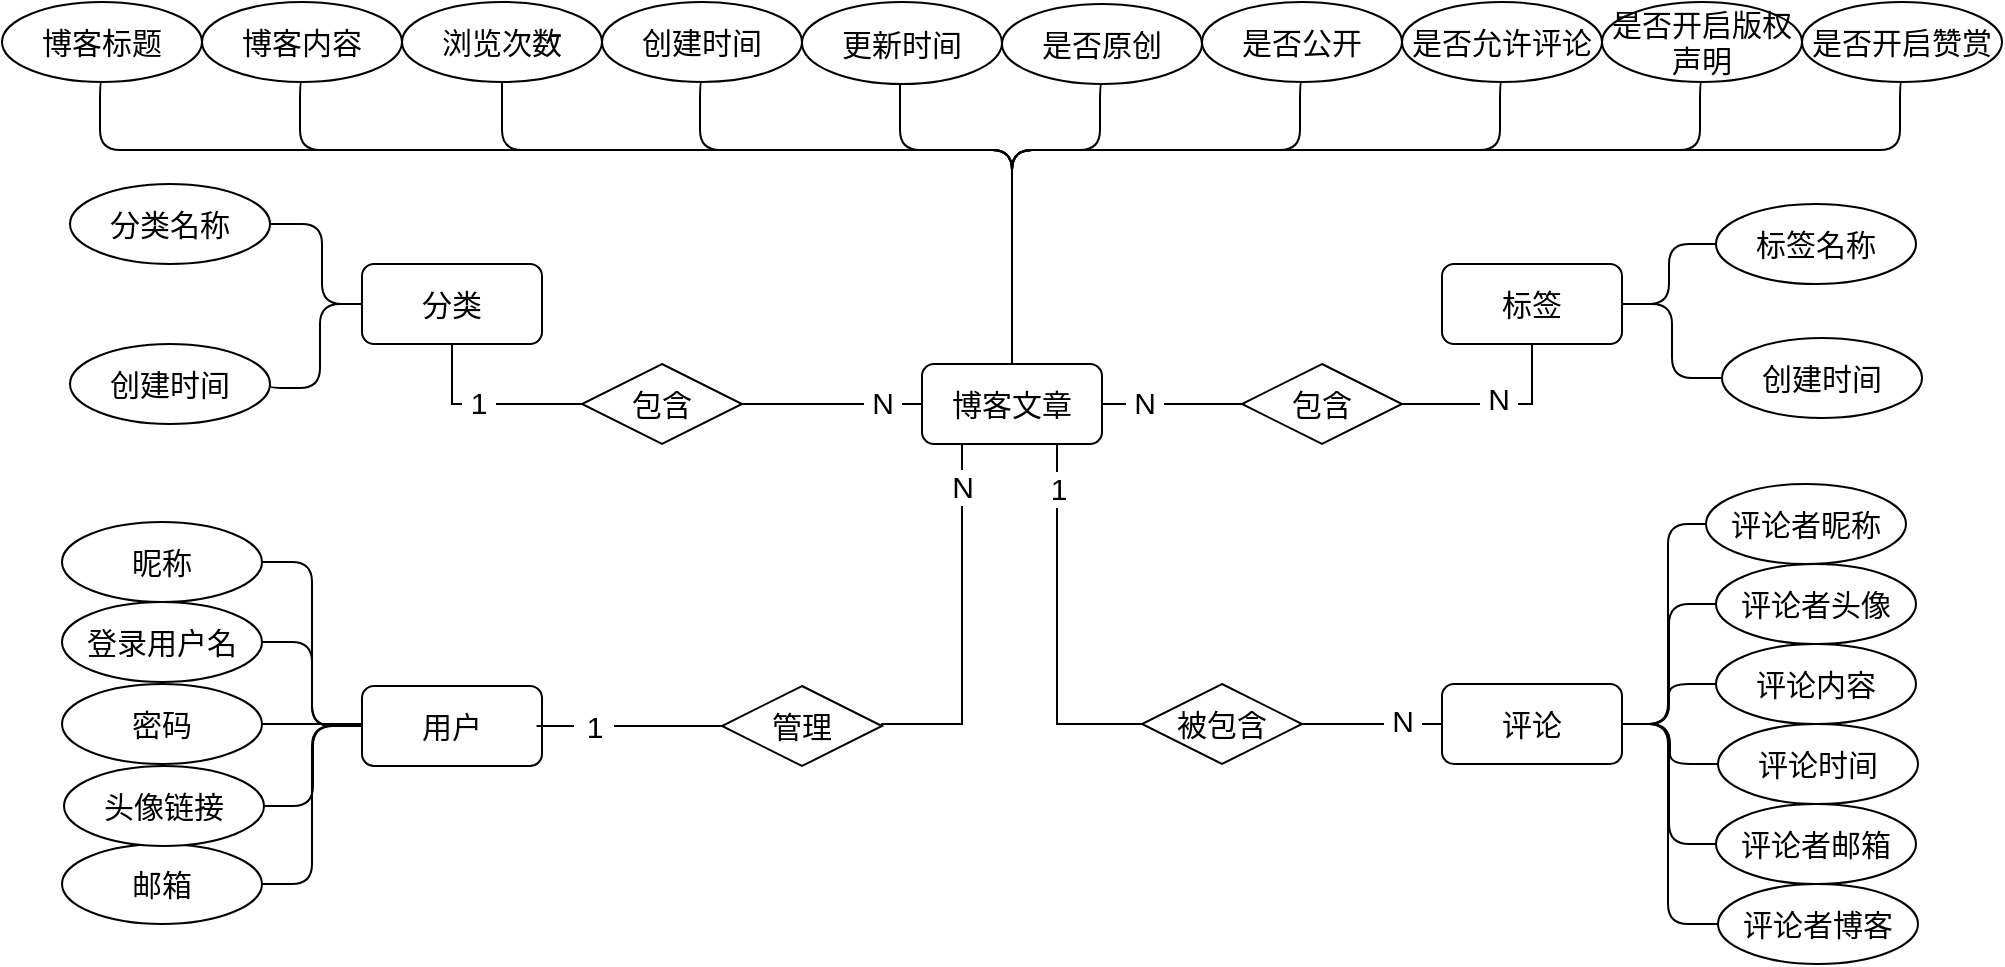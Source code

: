 <mxfile version="20.0.1" type="github">
  <diagram id="R2lEEEUBdFMjLlhIrx00" name="Page-1">
    <mxGraphModel dx="1185" dy="635" grid="0" gridSize="10" guides="1" tooltips="1" connect="1" arrows="1" fold="1" page="1" pageScale="1" pageWidth="1920" pageHeight="1200" math="0" shadow="0" extFonts="Permanent Marker^https://fonts.googleapis.com/css?family=Permanent+Marker">
      <root>
        <mxCell id="0" />
        <mxCell id="1" parent="0" />
        <mxCell id="c2yxqj--p-VrBpvTJwJd-69" style="edgeStyle=orthogonalEdgeStyle;shape=connector;rounded=1;orthogonalLoop=1;jettySize=auto;html=1;entryX=0.5;entryY=1;entryDx=0;entryDy=0;labelBackgroundColor=default;fontFamily=Helvetica;fontSize=15;fontColor=default;endArrow=none;strokeColor=default;elbow=vertical;startArrow=none;startFill=0;endFill=0;exitX=0.5;exitY=0;exitDx=0;exitDy=0;" parent="1" source="c2yxqj--p-VrBpvTJwJd-6" target="LIFqvjolKqb7WYlbw5WB-24" edge="1">
          <mxGeometry relative="1" as="geometry">
            <Array as="points">
              <mxPoint x="775" y="313" />
              <mxPoint x="319" y="313" />
            </Array>
            <mxPoint x="318" y="274" as="targetPoint" />
          </mxGeometry>
        </mxCell>
        <mxCell id="c2yxqj--p-VrBpvTJwJd-71" style="edgeStyle=orthogonalEdgeStyle;shape=connector;rounded=1;orthogonalLoop=1;jettySize=auto;html=1;entryX=0.5;entryY=1;entryDx=0;entryDy=0;labelBackgroundColor=default;fontFamily=Helvetica;fontSize=15;fontColor=default;startArrow=none;startFill=0;endArrow=none;endFill=0;strokeColor=default;elbow=vertical;exitX=0.5;exitY=0;exitDx=0;exitDy=0;" parent="1" source="c2yxqj--p-VrBpvTJwJd-6" target="LIFqvjolKqb7WYlbw5WB-25" edge="1">
          <mxGeometry relative="1" as="geometry">
            <Array as="points">
              <mxPoint x="775" y="313" />
              <mxPoint x="419" y="313" />
            </Array>
            <mxPoint x="418" y="274" as="targetPoint" />
          </mxGeometry>
        </mxCell>
        <mxCell id="c2yxqj--p-VrBpvTJwJd-76" style="edgeStyle=orthogonalEdgeStyle;shape=connector;rounded=1;orthogonalLoop=1;jettySize=auto;html=1;entryX=0.5;entryY=1;entryDx=0;entryDy=0;labelBackgroundColor=default;fontFamily=Helvetica;fontSize=15;fontColor=default;startArrow=none;startFill=0;endArrow=none;endFill=0;strokeColor=default;elbow=vertical;exitX=0.5;exitY=0;exitDx=0;exitDy=0;" parent="1" source="c2yxqj--p-VrBpvTJwJd-6" target="LIFqvjolKqb7WYlbw5WB-34" edge="1">
          <mxGeometry relative="1" as="geometry">
            <Array as="points">
              <mxPoint x="775" y="313" />
              <mxPoint x="619" y="313" />
            </Array>
            <mxPoint x="618" y="274" as="targetPoint" />
          </mxGeometry>
        </mxCell>
        <mxCell id="c2yxqj--p-VrBpvTJwJd-77" style="edgeStyle=orthogonalEdgeStyle;shape=connector;rounded=1;orthogonalLoop=1;jettySize=auto;html=1;labelBackgroundColor=default;fontFamily=Helvetica;fontSize=15;fontColor=default;startArrow=none;startFill=0;endArrow=none;endFill=0;strokeColor=default;elbow=vertical;" parent="1" source="c2yxqj--p-VrBpvTJwJd-6" target="LIFqvjolKqb7WYlbw5WB-33" edge="1">
          <mxGeometry relative="1" as="geometry">
            <Array as="points">
              <mxPoint x="775" y="313" />
              <mxPoint x="719" y="313" />
            </Array>
            <mxPoint x="718" y="274" as="targetPoint" />
          </mxGeometry>
        </mxCell>
        <mxCell id="c2yxqj--p-VrBpvTJwJd-78" style="edgeStyle=orthogonalEdgeStyle;shape=connector;rounded=1;orthogonalLoop=1;jettySize=auto;html=1;entryX=0.5;entryY=1;entryDx=0;entryDy=0;labelBackgroundColor=default;fontFamily=Helvetica;fontSize=15;fontColor=default;startArrow=none;startFill=0;endArrow=none;endFill=0;strokeColor=default;elbow=vertical;" parent="1" source="c2yxqj--p-VrBpvTJwJd-6" target="LIFqvjolKqb7WYlbw5WB-32" edge="1">
          <mxGeometry relative="1" as="geometry">
            <Array as="points">
              <mxPoint x="775" y="313" />
              <mxPoint x="819" y="313" />
            </Array>
            <mxPoint x="818" y="274" as="targetPoint" />
          </mxGeometry>
        </mxCell>
        <mxCell id="c2yxqj--p-VrBpvTJwJd-79" style="edgeStyle=orthogonalEdgeStyle;shape=connector;rounded=1;orthogonalLoop=1;jettySize=auto;html=1;labelBackgroundColor=default;fontFamily=Helvetica;fontSize=15;fontColor=default;startArrow=none;startFill=0;endArrow=none;endFill=0;strokeColor=default;elbow=vertical;exitX=0.5;exitY=0;exitDx=0;exitDy=0;entryX=0.5;entryY=1;entryDx=0;entryDy=0;" parent="1" source="c2yxqj--p-VrBpvTJwJd-6" target="LIFqvjolKqb7WYlbw5WB-31" edge="1">
          <mxGeometry relative="1" as="geometry">
            <Array as="points">
              <mxPoint x="775" y="313" />
              <mxPoint x="919" y="313" />
            </Array>
            <mxPoint x="918" y="274" as="targetPoint" />
          </mxGeometry>
        </mxCell>
        <mxCell id="c2yxqj--p-VrBpvTJwJd-80" style="edgeStyle=orthogonalEdgeStyle;shape=connector;rounded=1;orthogonalLoop=1;jettySize=auto;html=1;entryX=0.5;entryY=1;entryDx=0;entryDy=0;labelBackgroundColor=default;fontFamily=Helvetica;fontSize=15;fontColor=default;startArrow=none;startFill=0;endArrow=none;endFill=0;strokeColor=default;elbow=vertical;exitX=0.5;exitY=0;exitDx=0;exitDy=0;" parent="1" source="c2yxqj--p-VrBpvTJwJd-6" target="LIFqvjolKqb7WYlbw5WB-39" edge="1">
          <mxGeometry relative="1" as="geometry">
            <Array as="points">
              <mxPoint x="775" y="313" />
              <mxPoint x="1019" y="313" />
            </Array>
            <mxPoint x="1018" y="274" as="targetPoint" />
          </mxGeometry>
        </mxCell>
        <mxCell id="c2yxqj--p-VrBpvTJwJd-81" style="edgeStyle=orthogonalEdgeStyle;shape=connector;rounded=1;orthogonalLoop=1;jettySize=auto;html=1;entryX=0.5;entryY=1;entryDx=0;entryDy=0;labelBackgroundColor=default;fontFamily=Helvetica;fontSize=15;fontColor=default;startArrow=none;startFill=0;endArrow=none;endFill=0;strokeColor=default;elbow=vertical;exitX=0.5;exitY=0;exitDx=0;exitDy=0;" parent="1" source="c2yxqj--p-VrBpvTJwJd-6" target="LIFqvjolKqb7WYlbw5WB-38" edge="1">
          <mxGeometry relative="1" as="geometry">
            <Array as="points">
              <mxPoint x="775" y="313" />
              <mxPoint x="1119" y="313" />
            </Array>
            <mxPoint x="1118" y="274" as="targetPoint" />
          </mxGeometry>
        </mxCell>
        <mxCell id="c2yxqj--p-VrBpvTJwJd-82" style="edgeStyle=orthogonalEdgeStyle;shape=connector;rounded=1;orthogonalLoop=1;jettySize=auto;html=1;entryX=0.5;entryY=1;entryDx=0;entryDy=0;labelBackgroundColor=default;fontFamily=Helvetica;fontSize=15;fontColor=default;startArrow=none;startFill=0;endArrow=none;endFill=0;strokeColor=default;elbow=vertical;exitX=0.5;exitY=0;exitDx=0;exitDy=0;" parent="1" source="c2yxqj--p-VrBpvTJwJd-6" target="LIFqvjolKqb7WYlbw5WB-37" edge="1">
          <mxGeometry relative="1" as="geometry">
            <Array as="points">
              <mxPoint x="775" y="313" />
              <mxPoint x="1219" y="313" />
            </Array>
            <mxPoint x="1218" y="274" as="targetPoint" />
          </mxGeometry>
        </mxCell>
        <mxCell id="LIFqvjolKqb7WYlbw5WB-16" style="edgeStyle=orthogonalEdgeStyle;rounded=0;orthogonalLoop=1;jettySize=auto;html=1;entryX=0.5;entryY=1;entryDx=0;entryDy=0;fontSize=15;endArrow=none;endFill=0;startArrow=none;" parent="1" source="LIFqvjolKqb7WYlbw5WB-65" target="c2yxqj--p-VrBpvTJwJd-93" edge="1">
          <mxGeometry relative="1" as="geometry" />
        </mxCell>
        <mxCell id="LIFqvjolKqb7WYlbw5WB-21" value="&amp;nbsp;N&amp;nbsp;" style="edgeLabel;html=1;align=center;verticalAlign=middle;resizable=0;points=[];fontSize=15;" parent="LIFqvjolKqb7WYlbw5WB-16" vertex="1" connectable="0">
          <mxGeometry x="0.746" relative="1" as="geometry">
            <mxPoint x="-17" y="15" as="offset" />
          </mxGeometry>
        </mxCell>
        <mxCell id="LIFqvjolKqb7WYlbw5WB-35" style="edgeStyle=orthogonalEdgeStyle;orthogonalLoop=1;jettySize=auto;html=1;entryX=0.5;entryY=1;entryDx=0;entryDy=0;fontSize=15;endArrow=none;endFill=0;rounded=1;" parent="1" target="LIFqvjolKqb7WYlbw5WB-28" edge="1">
          <mxGeometry relative="1" as="geometry">
            <mxPoint x="775" y="423" as="sourcePoint" />
            <mxPoint x="520" y="281" as="targetPoint" />
            <Array as="points">
              <mxPoint x="775" y="313" />
              <mxPoint x="520" y="313" />
            </Array>
          </mxGeometry>
        </mxCell>
        <mxCell id="c2yxqj--p-VrBpvTJwJd-6" value="博客文章" style="rounded=1;whiteSpace=wrap;html=1;fontSize=15;" parent="1" vertex="1">
          <mxGeometry x="730" y="420" width="90" height="40" as="geometry" />
        </mxCell>
        <mxCell id="c2yxqj--p-VrBpvTJwJd-85" style="edgeStyle=orthogonalEdgeStyle;shape=connector;rounded=1;orthogonalLoop=1;jettySize=auto;html=1;entryX=1;entryY=0.5;entryDx=0;entryDy=0;labelBackgroundColor=default;fontFamily=Helvetica;fontSize=15;fontColor=default;startArrow=none;startFill=0;endArrow=none;endFill=0;strokeColor=default;elbow=vertical;" parent="1" source="c2yxqj--p-VrBpvTJwJd-44" target="LIFqvjolKqb7WYlbw5WB-42" edge="1">
          <mxGeometry relative="1" as="geometry">
            <Array as="points">
              <mxPoint x="430" y="390" />
              <mxPoint x="430" y="350" />
            </Array>
            <mxPoint x="404" y="350" as="targetPoint" />
          </mxGeometry>
        </mxCell>
        <mxCell id="c2yxqj--p-VrBpvTJwJd-87" style="edgeStyle=orthogonalEdgeStyle;shape=connector;rounded=1;orthogonalLoop=1;jettySize=auto;html=1;entryX=1;entryY=0.5;entryDx=0;entryDy=0;labelBackgroundColor=default;fontFamily=Helvetica;fontSize=15;fontColor=default;startArrow=none;startFill=0;endArrow=none;endFill=0;strokeColor=default;elbow=vertical;" parent="1" source="c2yxqj--p-VrBpvTJwJd-44" target="LIFqvjolKqb7WYlbw5WB-41" edge="1">
          <mxGeometry relative="1" as="geometry">
            <Array as="points">
              <mxPoint x="429" y="390" />
              <mxPoint x="429" y="432" />
              <mxPoint x="404" y="432" />
            </Array>
            <mxPoint x="404" y="432" as="targetPoint" />
          </mxGeometry>
        </mxCell>
        <mxCell id="LIFqvjolKqb7WYlbw5WB-17" style="edgeStyle=orthogonalEdgeStyle;rounded=0;orthogonalLoop=1;jettySize=auto;html=1;entryX=0;entryY=0.5;entryDx=0;entryDy=0;fontSize=15;endArrow=none;endFill=0;exitX=1;exitY=0.5;exitDx=0;exitDy=0;startArrow=none;" parent="1" source="LIFqvjolKqb7WYlbw5WB-56" target="c2yxqj--p-VrBpvTJwJd-6" edge="1">
          <mxGeometry relative="1" as="geometry" />
        </mxCell>
        <mxCell id="LIFqvjolKqb7WYlbw5WB-19" value="&amp;nbsp;N&amp;nbsp;" style="edgeLabel;html=1;align=center;verticalAlign=middle;resizable=0;points=[];fontSize=15;" parent="LIFqvjolKqb7WYlbw5WB-17" vertex="1" connectable="0">
          <mxGeometry x="0.692" relative="1" as="geometry">
            <mxPoint x="-6" y="-1" as="offset" />
          </mxGeometry>
        </mxCell>
        <mxCell id="c2yxqj--p-VrBpvTJwJd-44" value="分类" style="rounded=1;whiteSpace=wrap;html=1;fontSize=15;" parent="1" vertex="1">
          <mxGeometry x="450" y="370" width="90" height="40" as="geometry" />
        </mxCell>
        <mxCell id="c2yxqj--p-VrBpvTJwJd-47" value="用户" style="rounded=1;whiteSpace=wrap;html=1;fontSize=15;" parent="1" vertex="1">
          <mxGeometry x="450" y="581" width="90" height="40" as="geometry" />
        </mxCell>
        <mxCell id="c2yxqj--p-VrBpvTJwJd-98" style="edgeStyle=orthogonalEdgeStyle;shape=connector;rounded=1;orthogonalLoop=1;jettySize=auto;html=1;entryX=0;entryY=0.5;entryDx=0;entryDy=0;labelBackgroundColor=default;fontFamily=Helvetica;fontSize=15;fontColor=default;startArrow=none;startFill=0;endArrow=none;endFill=0;strokeColor=default;elbow=vertical;exitX=1;exitY=0.5;exitDx=0;exitDy=0;" parent="1" source="LIFqvjolKqb7WYlbw5WB-50" target="c2yxqj--p-VrBpvTJwJd-47" edge="1">
          <mxGeometry relative="1" as="geometry">
            <mxPoint x="404" y="500" as="sourcePoint" />
          </mxGeometry>
        </mxCell>
        <mxCell id="c2yxqj--p-VrBpvTJwJd-102" style="edgeStyle=orthogonalEdgeStyle;shape=connector;rounded=1;orthogonalLoop=1;jettySize=auto;html=1;entryX=0;entryY=0.5;entryDx=0;entryDy=0;labelBackgroundColor=default;fontFamily=Helvetica;fontSize=15;fontColor=default;startArrow=none;startFill=0;endArrow=none;endFill=0;strokeColor=default;elbow=vertical;exitX=1;exitY=0.5;exitDx=0;exitDy=0;" parent="1" source="LIFqvjolKqb7WYlbw5WB-46" target="c2yxqj--p-VrBpvTJwJd-47" edge="1">
          <mxGeometry relative="1" as="geometry">
            <mxPoint x="404" y="700" as="sourcePoint" />
          </mxGeometry>
        </mxCell>
        <mxCell id="c2yxqj--p-VrBpvTJwJd-99" style="edgeStyle=orthogonalEdgeStyle;shape=connector;rounded=1;orthogonalLoop=1;jettySize=auto;html=1;entryX=0;entryY=0.5;entryDx=0;entryDy=0;labelBackgroundColor=default;fontFamily=Helvetica;fontSize=15;fontColor=default;startArrow=none;startFill=0;endArrow=none;endFill=0;strokeColor=default;elbow=vertical;exitX=1;exitY=0.5;exitDx=0;exitDy=0;" parent="1" source="LIFqvjolKqb7WYlbw5WB-49" target="c2yxqj--p-VrBpvTJwJd-47" edge="1">
          <mxGeometry relative="1" as="geometry">
            <mxPoint x="404" y="550" as="sourcePoint" />
          </mxGeometry>
        </mxCell>
        <mxCell id="c2yxqj--p-VrBpvTJwJd-101" style="edgeStyle=orthogonalEdgeStyle;shape=connector;rounded=1;orthogonalLoop=1;jettySize=auto;html=1;entryX=0;entryY=0.5;entryDx=0;entryDy=0;labelBackgroundColor=default;fontFamily=Helvetica;fontSize=15;fontColor=default;startArrow=none;startFill=0;endArrow=none;endFill=0;strokeColor=default;elbow=vertical;exitX=1;exitY=0.5;exitDx=0;exitDy=0;" parent="1" source="LIFqvjolKqb7WYlbw5WB-47" target="c2yxqj--p-VrBpvTJwJd-47" edge="1">
          <mxGeometry relative="1" as="geometry">
            <mxPoint x="405" y="650" as="sourcePoint" />
          </mxGeometry>
        </mxCell>
        <mxCell id="c2yxqj--p-VrBpvTJwJd-100" style="edgeStyle=orthogonalEdgeStyle;shape=connector;rounded=1;orthogonalLoop=1;jettySize=auto;html=1;labelBackgroundColor=default;fontFamily=Helvetica;fontSize=15;fontColor=default;startArrow=none;startFill=0;endArrow=none;endFill=0;strokeColor=default;elbow=vertical;exitX=1;exitY=0.5;exitDx=0;exitDy=0;" parent="1" source="LIFqvjolKqb7WYlbw5WB-48" edge="1">
          <mxGeometry relative="1" as="geometry">
            <mxPoint x="450" y="600" as="targetPoint" />
            <mxPoint x="404" y="600" as="sourcePoint" />
          </mxGeometry>
        </mxCell>
        <mxCell id="c2yxqj--p-VrBpvTJwJd-105" style="edgeStyle=orthogonalEdgeStyle;shape=connector;rounded=1;orthogonalLoop=1;jettySize=auto;html=1;entryX=0;entryY=0.5;entryDx=0;entryDy=0;labelBackgroundColor=default;fontFamily=Helvetica;fontSize=15;fontColor=default;startArrow=none;startFill=0;endArrow=none;endFill=0;strokeColor=default;elbow=vertical;" parent="1" source="c2yxqj--p-VrBpvTJwJd-58" target="LIFqvjolKqb7WYlbw5WB-43" edge="1">
          <mxGeometry relative="1" as="geometry">
            <mxPoint x="1127" y="580" as="targetPoint" />
          </mxGeometry>
        </mxCell>
        <mxCell id="c2yxqj--p-VrBpvTJwJd-106" style="edgeStyle=orthogonalEdgeStyle;shape=connector;rounded=1;orthogonalLoop=1;jettySize=auto;html=1;entryX=0;entryY=0.5;entryDx=0;entryDy=0;labelBackgroundColor=default;fontFamily=Helvetica;fontSize=15;fontColor=default;startArrow=none;startFill=0;endArrow=none;endFill=0;strokeColor=default;elbow=vertical;" parent="1" source="c2yxqj--p-VrBpvTJwJd-58" target="LIFqvjolKqb7WYlbw5WB-30" edge="1">
          <mxGeometry relative="1" as="geometry">
            <mxPoint x="1127" y="630" as="targetPoint" />
          </mxGeometry>
        </mxCell>
        <mxCell id="FPMjsRc1nk5CguhOjK7x-5" style="edgeStyle=orthogonalEdgeStyle;rounded=1;orthogonalLoop=1;jettySize=auto;html=1;entryX=0;entryY=0.5;entryDx=0;entryDy=0;endArrow=none;endFill=0;" parent="1" edge="1">
          <mxGeometry relative="1" as="geometry">
            <mxPoint x="1083" y="600" as="sourcePoint" />
            <mxPoint x="1131" y="700" as="targetPoint" />
            <Array as="points">
              <mxPoint x="1103" y="600" />
              <mxPoint x="1103" y="700" />
            </Array>
          </mxGeometry>
        </mxCell>
        <mxCell id="FPMjsRc1nk5CguhOjK7x-6" style="edgeStyle=orthogonalEdgeStyle;rounded=1;orthogonalLoop=1;jettySize=auto;html=1;entryX=0;entryY=0.5;entryDx=0;entryDy=0;endArrow=none;endFill=0;" parent="1" source="c2yxqj--p-VrBpvTJwJd-58" target="LIFqvjolKqb7WYlbw5WB-29" edge="1">
          <mxGeometry relative="1" as="geometry">
            <mxPoint x="1127" y="680" as="targetPoint" />
          </mxGeometry>
        </mxCell>
        <mxCell id="LIFqvjolKqb7WYlbw5WB-9" style="edgeStyle=orthogonalEdgeStyle;rounded=0;orthogonalLoop=1;jettySize=auto;html=1;entryX=0.75;entryY=1;entryDx=0;entryDy=0;fontSize=15;endArrow=none;endFill=0;startArrow=none;" parent="1" source="LIFqvjolKqb7WYlbw5WB-79" target="c2yxqj--p-VrBpvTJwJd-6" edge="1">
          <mxGeometry relative="1" as="geometry" />
        </mxCell>
        <mxCell id="LIFqvjolKqb7WYlbw5WB-10" value="&amp;nbsp;1&amp;nbsp;" style="edgeLabel;html=1;align=center;verticalAlign=middle;resizable=0;points=[];fontSize=15;" parent="LIFqvjolKqb7WYlbw5WB-9" vertex="1" connectable="0">
          <mxGeometry x="0.759" y="3" relative="1" as="geometry">
            <mxPoint x="3" as="offset" />
          </mxGeometry>
        </mxCell>
        <mxCell id="LIFqvjolKqb7WYlbw5WB-53" style="edgeStyle=orthogonalEdgeStyle;rounded=1;orthogonalLoop=1;jettySize=auto;html=1;entryX=0;entryY=0.5;entryDx=0;entryDy=0;fontSize=15;endArrow=none;endFill=0;" parent="1" source="c2yxqj--p-VrBpvTJwJd-58" target="LIFqvjolKqb7WYlbw5WB-52" edge="1">
          <mxGeometry relative="1" as="geometry" />
        </mxCell>
        <mxCell id="LIFqvjolKqb7WYlbw5WB-54" style="edgeStyle=orthogonalEdgeStyle;rounded=1;orthogonalLoop=1;jettySize=auto;html=1;entryX=0;entryY=0.5;entryDx=0;entryDy=0;fontSize=15;endArrow=none;endFill=0;" parent="1" edge="1">
          <mxGeometry relative="1" as="geometry">
            <mxPoint x="1082" y="600" as="sourcePoint" />
            <mxPoint x="1124" y="500" as="targetPoint" />
            <Array as="points">
              <mxPoint x="1103" y="600" />
              <mxPoint x="1103" y="500" />
            </Array>
          </mxGeometry>
        </mxCell>
        <mxCell id="c2yxqj--p-VrBpvTJwJd-58" value="评论" style="rounded=1;whiteSpace=wrap;html=1;fontSize=15;" parent="1" vertex="1">
          <mxGeometry x="990" y="580" width="90" height="40" as="geometry" />
        </mxCell>
        <mxCell id="c2yxqj--p-VrBpvTJwJd-96" style="edgeStyle=orthogonalEdgeStyle;shape=connector;rounded=1;orthogonalLoop=1;jettySize=auto;html=1;entryX=0;entryY=0.5;entryDx=0;entryDy=0;labelBackgroundColor=default;fontFamily=Helvetica;fontSize=15;fontColor=default;startArrow=none;startFill=0;endArrow=none;endFill=0;strokeColor=default;elbow=vertical;" parent="1" source="c2yxqj--p-VrBpvTJwJd-93" target="LIFqvjolKqb7WYlbw5WB-40" edge="1">
          <mxGeometry relative="1" as="geometry">
            <mxPoint x="1127" y="350" as="targetPoint" />
          </mxGeometry>
        </mxCell>
        <mxCell id="c2yxqj--p-VrBpvTJwJd-97" style="edgeStyle=orthogonalEdgeStyle;shape=connector;rounded=1;orthogonalLoop=1;jettySize=auto;html=1;entryX=0;entryY=0.5;entryDx=0;entryDy=0;labelBackgroundColor=default;fontFamily=Helvetica;fontSize=15;fontColor=default;startArrow=none;startFill=0;endArrow=none;endFill=0;strokeColor=default;elbow=vertical;" parent="1" source="c2yxqj--p-VrBpvTJwJd-93" target="LIFqvjolKqb7WYlbw5WB-36" edge="1">
          <mxGeometry relative="1" as="geometry">
            <mxPoint x="1127" y="430" as="targetPoint" />
          </mxGeometry>
        </mxCell>
        <mxCell id="c2yxqj--p-VrBpvTJwJd-93" value="标签" style="rounded=1;whiteSpace=wrap;html=1;fontSize=15;" parent="1" vertex="1">
          <mxGeometry x="990" y="370" width="90" height="40" as="geometry" />
        </mxCell>
        <mxCell id="LIFqvjolKqb7WYlbw5WB-24" value="博客标题" style="ellipse;whiteSpace=wrap;html=1;fontSize=15;" parent="1" vertex="1">
          <mxGeometry x="270" y="239" width="100" height="40" as="geometry" />
        </mxCell>
        <mxCell id="LIFqvjolKqb7WYlbw5WB-25" value="博客内容" style="ellipse;whiteSpace=wrap;html=1;fontSize=15;" parent="1" vertex="1">
          <mxGeometry x="370" y="239" width="100" height="40" as="geometry" />
        </mxCell>
        <mxCell id="LIFqvjolKqb7WYlbw5WB-27" value="评论者博客" style="ellipse;whiteSpace=wrap;html=1;fontSize=15;" parent="1" vertex="1">
          <mxGeometry x="1128" y="680" width="100" height="40" as="geometry" />
        </mxCell>
        <mxCell id="LIFqvjolKqb7WYlbw5WB-28" value="浏览次数" style="ellipse;whiteSpace=wrap;html=1;fontSize=15;" parent="1" vertex="1">
          <mxGeometry x="470" y="239" width="100" height="40" as="geometry" />
        </mxCell>
        <mxCell id="LIFqvjolKqb7WYlbw5WB-29" value="评论者邮箱" style="ellipse;whiteSpace=wrap;html=1;fontSize=15;" parent="1" vertex="1">
          <mxGeometry x="1127" y="640" width="100" height="40" as="geometry" />
        </mxCell>
        <mxCell id="LIFqvjolKqb7WYlbw5WB-30" value="评论时间" style="ellipse;whiteSpace=wrap;html=1;fontSize=15;" parent="1" vertex="1">
          <mxGeometry x="1128" y="600" width="100" height="40" as="geometry" />
        </mxCell>
        <mxCell id="LIFqvjolKqb7WYlbw5WB-31" value="是否公开" style="ellipse;whiteSpace=wrap;html=1;fontSize=15;" parent="1" vertex="1">
          <mxGeometry x="870" y="239" width="100" height="40" as="geometry" />
        </mxCell>
        <mxCell id="LIFqvjolKqb7WYlbw5WB-32" value="是否原创" style="ellipse;whiteSpace=wrap;html=1;fontSize=15;" parent="1" vertex="1">
          <mxGeometry x="770" y="240" width="100" height="40" as="geometry" />
        </mxCell>
        <mxCell id="LIFqvjolKqb7WYlbw5WB-33" value="更新时间" style="ellipse;whiteSpace=wrap;html=1;fontSize=15;" parent="1" vertex="1">
          <mxGeometry x="670" y="239" width="100" height="41" as="geometry" />
        </mxCell>
        <mxCell id="LIFqvjolKqb7WYlbw5WB-34" value="创建时间" style="ellipse;whiteSpace=wrap;html=1;fontSize=15;" parent="1" vertex="1">
          <mxGeometry x="570" y="239" width="100" height="40" as="geometry" />
        </mxCell>
        <mxCell id="LIFqvjolKqb7WYlbw5WB-36" value="创建时间" style="ellipse;whiteSpace=wrap;html=1;fontSize=15;" parent="1" vertex="1">
          <mxGeometry x="1130" y="407" width="100" height="40" as="geometry" />
        </mxCell>
        <mxCell id="LIFqvjolKqb7WYlbw5WB-37" value="是否开启赞赏" style="ellipse;whiteSpace=wrap;html=1;fontSize=15;" parent="1" vertex="1">
          <mxGeometry x="1170" y="239" width="100" height="40" as="geometry" />
        </mxCell>
        <mxCell id="LIFqvjolKqb7WYlbw5WB-38" value="是否开启版权声明" style="ellipse;whiteSpace=wrap;html=1;fontSize=15;" parent="1" vertex="1">
          <mxGeometry x="1070" y="239" width="100" height="40" as="geometry" />
        </mxCell>
        <mxCell id="LIFqvjolKqb7WYlbw5WB-39" value="是否允许评论" style="ellipse;whiteSpace=wrap;html=1;fontSize=15;" parent="1" vertex="1">
          <mxGeometry x="970" y="239" width="100" height="40" as="geometry" />
        </mxCell>
        <mxCell id="LIFqvjolKqb7WYlbw5WB-40" value="标签名称" style="ellipse;whiteSpace=wrap;html=1;fontSize=15;" parent="1" vertex="1">
          <mxGeometry x="1127" y="340" width="100" height="40" as="geometry" />
        </mxCell>
        <mxCell id="LIFqvjolKqb7WYlbw5WB-41" value="创建时间" style="ellipse;whiteSpace=wrap;html=1;fontSize=15;" parent="1" vertex="1">
          <mxGeometry x="304" y="410" width="100" height="40" as="geometry" />
        </mxCell>
        <mxCell id="LIFqvjolKqb7WYlbw5WB-42" value="分类名称" style="ellipse;whiteSpace=wrap;html=1;fontSize=15;" parent="1" vertex="1">
          <mxGeometry x="304" y="330" width="100" height="40" as="geometry" />
        </mxCell>
        <mxCell id="LIFqvjolKqb7WYlbw5WB-43" value="评论内容" style="ellipse;whiteSpace=wrap;html=1;fontSize=15;" parent="1" vertex="1">
          <mxGeometry x="1127" y="560" width="100" height="40" as="geometry" />
        </mxCell>
        <mxCell id="LIFqvjolKqb7WYlbw5WB-45" value="评论者昵称" style="ellipse;whiteSpace=wrap;html=1;fontSize=15;" parent="1" vertex="1">
          <mxGeometry x="1122" y="480" width="100" height="40" as="geometry" />
        </mxCell>
        <mxCell id="LIFqvjolKqb7WYlbw5WB-46" value="邮箱" style="ellipse;whiteSpace=wrap;html=1;fontSize=15;" parent="1" vertex="1">
          <mxGeometry x="300" y="660" width="100" height="40" as="geometry" />
        </mxCell>
        <mxCell id="LIFqvjolKqb7WYlbw5WB-47" value="头像链接" style="ellipse;whiteSpace=wrap;html=1;fontSize=15;" parent="1" vertex="1">
          <mxGeometry x="301" y="621" width="100" height="40" as="geometry" />
        </mxCell>
        <mxCell id="LIFqvjolKqb7WYlbw5WB-48" value="密码" style="ellipse;whiteSpace=wrap;html=1;fontSize=15;" parent="1" vertex="1">
          <mxGeometry x="300" y="580" width="100" height="40" as="geometry" />
        </mxCell>
        <mxCell id="LIFqvjolKqb7WYlbw5WB-49" value="登录用户名" style="ellipse;whiteSpace=wrap;html=1;fontSize=15;" parent="1" vertex="1">
          <mxGeometry x="300" y="539" width="100" height="40" as="geometry" />
        </mxCell>
        <mxCell id="LIFqvjolKqb7WYlbw5WB-50" value="昵称" style="ellipse;whiteSpace=wrap;html=1;fontSize=15;" parent="1" vertex="1">
          <mxGeometry x="300" y="499" width="100" height="40" as="geometry" />
        </mxCell>
        <mxCell id="LIFqvjolKqb7WYlbw5WB-52" value="评论者头像" style="ellipse;whiteSpace=wrap;html=1;fontSize=15;" parent="1" vertex="1">
          <mxGeometry x="1127" y="520" width="100" height="40" as="geometry" />
        </mxCell>
        <mxCell id="LIFqvjolKqb7WYlbw5WB-56" value="包含" style="rhombus;whiteSpace=wrap;html=1;fontSize=15;" parent="1" vertex="1">
          <mxGeometry x="560" y="420" width="80" height="40" as="geometry" />
        </mxCell>
        <mxCell id="LIFqvjolKqb7WYlbw5WB-57" value="" style="edgeStyle=orthogonalEdgeStyle;rounded=0;orthogonalLoop=1;jettySize=auto;html=1;entryX=0;entryY=0.5;entryDx=0;entryDy=0;fontSize=15;endArrow=none;endFill=0;exitX=0.5;exitY=1;exitDx=0;exitDy=0;" parent="1" source="c2yxqj--p-VrBpvTJwJd-44" target="LIFqvjolKqb7WYlbw5WB-56" edge="1">
          <mxGeometry relative="1" as="geometry">
            <mxPoint x="495" y="410" as="sourcePoint" />
            <mxPoint x="730" y="440" as="targetPoint" />
          </mxGeometry>
        </mxCell>
        <mxCell id="LIFqvjolKqb7WYlbw5WB-58" value="&amp;nbsp;1&amp;nbsp;" style="edgeLabel;html=1;align=center;verticalAlign=middle;resizable=0;points=[];fontSize=15;" parent="LIFqvjolKqb7WYlbw5WB-57" vertex="1" connectable="0">
          <mxGeometry x="-0.725" y="4" relative="1" as="geometry">
            <mxPoint x="9" y="16" as="offset" />
          </mxGeometry>
        </mxCell>
        <mxCell id="LIFqvjolKqb7WYlbw5WB-69" style="edgeStyle=orthogonalEdgeStyle;rounded=1;orthogonalLoop=1;jettySize=auto;html=1;entryX=1;entryY=0.5;entryDx=0;entryDy=0;fontSize=15;endArrow=none;endFill=0;" parent="1" source="LIFqvjolKqb7WYlbw5WB-65" target="c2yxqj--p-VrBpvTJwJd-6" edge="1">
          <mxGeometry relative="1" as="geometry" />
        </mxCell>
        <mxCell id="LIFqvjolKqb7WYlbw5WB-70" value="&amp;nbsp;N&amp;nbsp;" style="edgeLabel;html=1;align=center;verticalAlign=middle;resizable=0;points=[];fontSize=15;" parent="LIFqvjolKqb7WYlbw5WB-69" vertex="1" connectable="0">
          <mxGeometry x="0.114" y="10" relative="1" as="geometry">
            <mxPoint x="-10" y="-11" as="offset" />
          </mxGeometry>
        </mxCell>
        <mxCell id="LIFqvjolKqb7WYlbw5WB-65" value="包含" style="rhombus;whiteSpace=wrap;html=1;fontSize=15;" parent="1" vertex="1">
          <mxGeometry x="890" y="420" width="80" height="40" as="geometry" />
        </mxCell>
        <mxCell id="LIFqvjolKqb7WYlbw5WB-75" style="edgeStyle=orthogonalEdgeStyle;rounded=1;orthogonalLoop=1;jettySize=auto;html=1;fontSize=15;endArrow=none;endFill=0;startArrow=none;" parent="1" source="LIFqvjolKqb7WYlbw5WB-76" edge="1">
          <mxGeometry relative="1" as="geometry">
            <mxPoint x="540" y="601" as="targetPoint" />
          </mxGeometry>
        </mxCell>
        <mxCell id="LIFqvjolKqb7WYlbw5WB-71" value="管理" style="rhombus;whiteSpace=wrap;html=1;fontSize=15;" parent="1" vertex="1">
          <mxGeometry x="630" y="581" width="80" height="40" as="geometry" />
        </mxCell>
        <mxCell id="LIFqvjolKqb7WYlbw5WB-72" value="" style="edgeStyle=orthogonalEdgeStyle;rounded=0;orthogonalLoop=1;jettySize=auto;html=1;entryX=1;entryY=0.5;entryDx=0;entryDy=0;fontSize=15;endArrow=none;endFill=0;" parent="1" source="c2yxqj--p-VrBpvTJwJd-6" target="LIFqvjolKqb7WYlbw5WB-71" edge="1">
          <mxGeometry relative="1" as="geometry">
            <mxPoint x="750" y="460" as="sourcePoint" />
            <mxPoint x="540" y="600" as="targetPoint" />
            <Array as="points">
              <mxPoint x="750" y="600" />
            </Array>
          </mxGeometry>
        </mxCell>
        <mxCell id="LIFqvjolKqb7WYlbw5WB-73" value="&amp;nbsp;N&amp;nbsp;" style="edgeLabel;html=1;align=center;verticalAlign=middle;resizable=0;points=[];fontSize=15;" parent="LIFqvjolKqb7WYlbw5WB-72" vertex="1" connectable="0">
          <mxGeometry x="-0.771" relative="1" as="geometry">
            <mxPoint as="offset" />
          </mxGeometry>
        </mxCell>
        <mxCell id="LIFqvjolKqb7WYlbw5WB-76" value="1" style="text;html=1;align=center;verticalAlign=middle;resizable=0;points=[];autosize=1;strokeColor=none;fillColor=none;fontSize=15;" parent="1" vertex="1">
          <mxGeometry x="556" y="591" width="20" height="20" as="geometry" />
        </mxCell>
        <mxCell id="LIFqvjolKqb7WYlbw5WB-77" value="" style="edgeStyle=orthogonalEdgeStyle;rounded=1;orthogonalLoop=1;jettySize=auto;html=1;fontSize=15;endArrow=none;endFill=0;" parent="1" source="LIFqvjolKqb7WYlbw5WB-71" target="LIFqvjolKqb7WYlbw5WB-76" edge="1">
          <mxGeometry relative="1" as="geometry">
            <mxPoint x="630" y="601" as="sourcePoint" />
            <mxPoint x="540" y="601" as="targetPoint" />
          </mxGeometry>
        </mxCell>
        <mxCell id="LIFqvjolKqb7WYlbw5WB-79" value="被包含" style="rhombus;whiteSpace=wrap;html=1;fontSize=15;" parent="1" vertex="1">
          <mxGeometry x="840" y="580" width="80" height="40" as="geometry" />
        </mxCell>
        <mxCell id="LIFqvjolKqb7WYlbw5WB-80" value="" style="edgeStyle=orthogonalEdgeStyle;rounded=0;orthogonalLoop=1;jettySize=auto;html=1;entryX=1;entryY=0.5;entryDx=0;entryDy=0;fontSize=15;endArrow=none;endFill=0;" parent="1" source="c2yxqj--p-VrBpvTJwJd-58" target="LIFqvjolKqb7WYlbw5WB-79" edge="1">
          <mxGeometry relative="1" as="geometry">
            <mxPoint x="990" y="600" as="sourcePoint" />
            <mxPoint x="797.5" y="460" as="targetPoint" />
          </mxGeometry>
        </mxCell>
        <mxCell id="LIFqvjolKqb7WYlbw5WB-82" value="&amp;nbsp;N&amp;nbsp;" style="edgeLabel;html=1;align=center;verticalAlign=middle;resizable=0;points=[];fontSize=15;" parent="LIFqvjolKqb7WYlbw5WB-80" vertex="1" connectable="0">
          <mxGeometry x="-0.844" y="1" relative="1" as="geometry">
            <mxPoint x="-15" y="-3" as="offset" />
          </mxGeometry>
        </mxCell>
      </root>
    </mxGraphModel>
  </diagram>
</mxfile>
